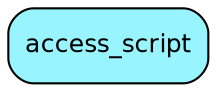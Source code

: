 digraph access_script  {
node [shape = box style="rounded, filled" fontname = "Helvetica" fontsize = "12" ]
edge [fontname = "Helvetica" fontsize = "9"]

access_script[fillcolor = "cadetblue1"]
}
